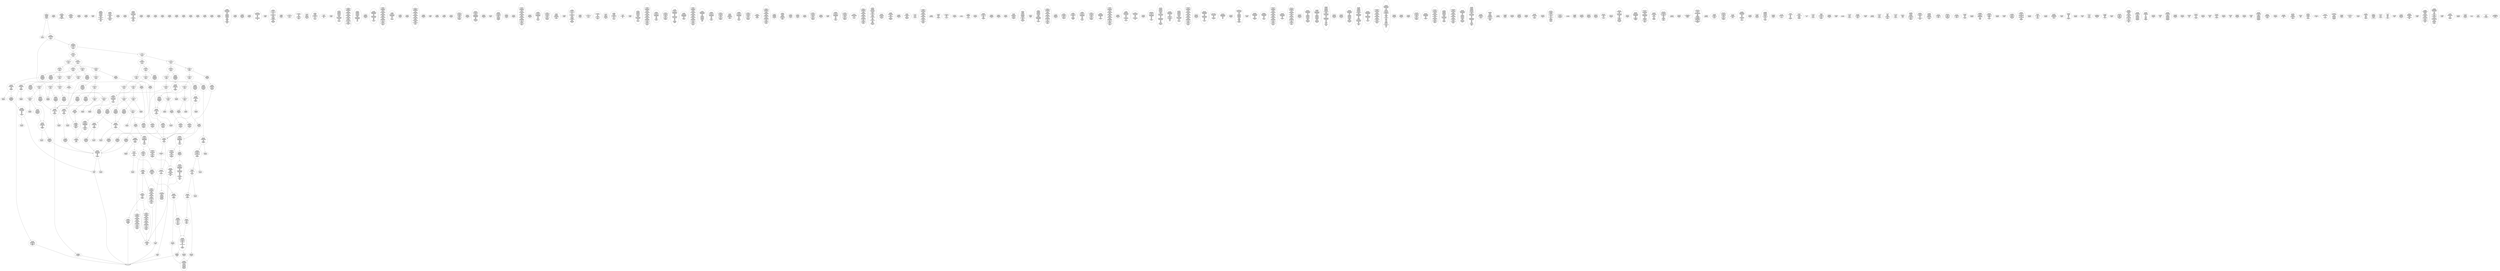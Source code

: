 /* Generated by GvGen v.1.0 (https://www.github.com/stricaud/gvgen) */

digraph G {
compound=true;
   node1 [label="[anywhere]"];
   node2 [label="# 0x0
PUSHX Data
PUSHX Data
MSTORE
CALLVALUE
ISZERO
PUSHX Data
JUMPI
"];
   node3 [label="# 0xc
PUSHX Data
REVERT
"];
   node4 [label="# 0x10
JUMPDEST
PUSHX LogicData
CALLDATASIZE
LT
PUSHX Data
JUMPI
"];
   node5 [label="# 0x1a
PUSHX Data
CALLDATALOAD
PUSHX BitData
SHR
PUSHX LogicData
GT
PUSHX Data
JUMPI
"];
   node6 [label="# 0x2b
PUSHX LogicData
GT
PUSHX Data
JUMPI
"];
   node7 [label="# 0x36
PUSHX LogicData
GT
PUSHX Data
JUMPI
"];
   node8 [label="# 0x41
PUSHX LogicData
EQ
PUSHX Data
JUMPI
"];
   node9 [label="# 0x4c
PUSHX LogicData
EQ
PUSHX Data
JUMPI
"];
   node10 [label="# 0x57
PUSHX LogicData
EQ
PUSHX Data
JUMPI
"];
   node11 [label="# 0x62
PUSHX LogicData
EQ
PUSHX Data
JUMPI
"];
   node12 [label="# 0x6d
PUSHX Data
REVERT
"];
   node13 [label="# 0x71
JUMPDEST
PUSHX LogicData
EQ
PUSHX Data
JUMPI
"];
   node14 [label="# 0x7d
PUSHX LogicData
EQ
PUSHX Data
JUMPI
"];
   node15 [label="# 0x88
PUSHX LogicData
EQ
PUSHX Data
JUMPI
"];
   node16 [label="# 0x93
PUSHX LogicData
EQ
PUSHX Data
JUMPI
"];
   node17 [label="# 0x9e
PUSHX Data
REVERT
"];
   node18 [label="# 0xa2
JUMPDEST
PUSHX LogicData
GT
PUSHX Data
JUMPI
"];
   node19 [label="# 0xae
PUSHX LogicData
EQ
PUSHX Data
JUMPI
"];
   node20 [label="# 0xb9
PUSHX LogicData
EQ
PUSHX Data
JUMPI
"];
   node21 [label="# 0xc4
PUSHX LogicData
EQ
PUSHX Data
JUMPI
"];
   node22 [label="# 0xcf
PUSHX LogicData
EQ
PUSHX Data
JUMPI
"];
   node23 [label="# 0xda
PUSHX Data
REVERT
"];
   node24 [label="# 0xde
JUMPDEST
PUSHX LogicData
EQ
PUSHX Data
JUMPI
"];
   node25 [label="# 0xea
PUSHX LogicData
EQ
PUSHX Data
JUMPI
"];
   node26 [label="# 0xf5
PUSHX LogicData
EQ
PUSHX Data
JUMPI
"];
   node27 [label="# 0x100
PUSHX LogicData
EQ
PUSHX Data
JUMPI
"];
   node28 [label="# 0x10b
PUSHX Data
REVERT
"];
   node29 [label="# 0x10f
JUMPDEST
PUSHX LogicData
GT
PUSHX Data
JUMPI
"];
   node30 [label="# 0x11b
PUSHX LogicData
GT
PUSHX Data
JUMPI
"];
   node31 [label="# 0x126
PUSHX LogicData
EQ
PUSHX Data
JUMPI
"];
   node32 [label="# 0x131
PUSHX LogicData
EQ
PUSHX Data
JUMPI
"];
   node33 [label="# 0x13c
PUSHX LogicData
EQ
PUSHX Data
JUMPI
"];
   node34 [label="# 0x147
PUSHX LogicData
EQ
PUSHX Data
JUMPI
"];
   node35 [label="# 0x152
PUSHX Data
REVERT
"];
   node36 [label="# 0x156
JUMPDEST
PUSHX LogicData
EQ
PUSHX Data
JUMPI
"];
   node37 [label="# 0x162
PUSHX LogicData
EQ
PUSHX Data
JUMPI
"];
   node38 [label="# 0x16d
PUSHX LogicData
EQ
PUSHX Data
JUMPI
"];
   node39 [label="# 0x178
PUSHX LogicData
EQ
PUSHX Data
JUMPI
"];
   node40 [label="# 0x183
PUSHX Data
REVERT
"];
   node41 [label="# 0x187
JUMPDEST
PUSHX LogicData
GT
PUSHX Data
JUMPI
"];
   node42 [label="# 0x193
PUSHX LogicData
EQ
PUSHX Data
JUMPI
"];
   node43 [label="# 0x19e
PUSHX LogicData
EQ
PUSHX Data
JUMPI
"];
   node44 [label="# 0x1a9
PUSHX LogicData
EQ
PUSHX Data
JUMPI
"];
   node45 [label="# 0x1b4
PUSHX LogicData
EQ
PUSHX Data
JUMPI
"];
   node46 [label="# 0x1bf
PUSHX Data
REVERT
"];
   node47 [label="# 0x1c3
JUMPDEST
PUSHX LogicData
EQ
PUSHX Data
JUMPI
"];
   node48 [label="# 0x1cf
PUSHX LogicData
EQ
PUSHX Data
JUMPI
"];
   node49 [label="# 0x1da
PUSHX LogicData
EQ
PUSHX Data
JUMPI
"];
   node50 [label="# 0x1e5
JUMPDEST
PUSHX Data
REVERT
"];
   node51 [label="# 0x1ea
JUMPDEST
PUSHX Data
PUSHX Data
CALLDATASIZE
PUSHX Data
PUSHX Data
JUMP
"];
   node52 [label="# 0x1f8
JUMPDEST
PUSHX Data
JUMP
"];
   node53 [label="# 0x1fd
JUMPDEST
PUSHX MemData
MLOAD
ISZERO
ISZERO
MSTORE
PUSHX ArithData
ADD
"];
   node54 [label="# 0x209
JUMPDEST
PUSHX MemData
MLOAD
SUB
RETURN
"];
   node55 [label="# 0x212
JUMPDEST
PUSHX Data
PUSHX Data
JUMP
"];
   node56 [label="# 0x21a
JUMPDEST
PUSHX MemData
MLOAD
PUSHX Data
PUSHX Data
JUMP
"];
   node57 [label="# 0x227
JUMPDEST
PUSHX Data
PUSHX Data
CALLDATASIZE
PUSHX Data
PUSHX Data
JUMP
"];
   node58 [label="# 0x235
JUMPDEST
PUSHX Data
JUMP
"];
   node59 [label="# 0x23a
JUMPDEST
PUSHX MemData
MLOAD
PUSHX ArithData
PUSHX BitData
PUSHX BitData
SHL
SUB
AND
MSTORE
PUSHX ArithData
ADD
PUSHX Data
JUMP
"];
   node60 [label="# 0x252
JUMPDEST
PUSHX Data
PUSHX Data
CALLDATASIZE
PUSHX Data
PUSHX Data
JUMP
"];
   node61 [label="# 0x260
JUMPDEST
PUSHX Data
JUMP
"];
   node62 [label="# 0x265
JUMPDEST
STOP
"];
   node63 [label="# 0x267
JUMPDEST
PUSHX StorData
SLOAD
"];
   node64 [label="# 0x26b
JUMPDEST
PUSHX MemData
MLOAD
MSTORE
PUSHX ArithData
ADD
PUSHX Data
JUMP
"];
   node65 [label="# 0x279
JUMPDEST
PUSHX Data
PUSHX Data
CALLDATASIZE
PUSHX Data
PUSHX Data
JUMP
"];
   node66 [label="# 0x287
JUMPDEST
PUSHX Data
PUSHX Data
MSTORE
PUSHX Data
MSTORE
PUSHX Data
SHA3
SLOAD
PUSHX ArithData
ADD
SLOAD
PUSHX ArithData
ADD
SLOAD
JUMP
"];
   node67 [label="# 0x2a8
JUMPDEST
PUSHX Data
MLOAD
MSTORE
PUSHX ArithData
ADD
MSTORE
ADD
MSTORE
PUSHX ArithData
ADD
PUSHX Data
JUMP
"];
   node68 [label="# 0x2c3
JUMPDEST
PUSHX Data
PUSHX Data
CALLDATASIZE
PUSHX Data
PUSHX Data
JUMP
"];
   node69 [label="# 0x2d1
JUMPDEST
PUSHX Data
JUMP
"];
   node70 [label="# 0x2d6
JUMPDEST
PUSHX Data
PUSHX Data
CALLDATASIZE
PUSHX Data
PUSHX Data
JUMP
"];
   node71 [label="# 0x2e4
JUMPDEST
PUSHX Data
JUMP
"];
   node72 [label="# 0x2e9
JUMPDEST
PUSHX Data
MLOAD
PUSHX ArithData
PUSHX BitData
PUSHX BitData
SHL
SUB
AND
MSTORE
PUSHX ArithData
ADD
MSTORE
ADD
PUSHX Data
JUMP
"];
   node73 [label="# 0x308
JUMPDEST
PUSHX Data
PUSHX Data
CALLDATASIZE
PUSHX Data
PUSHX Data
JUMP
"];
   node74 [label="# 0x316
JUMPDEST
PUSHX Data
JUMP
"];
   node75 [label="# 0x31b
JUMPDEST
PUSHX Data
PUSHX Data
CALLDATASIZE
PUSHX Data
PUSHX Data
JUMP
"];
   node76 [label="# 0x329
JUMPDEST
PUSHX Data
JUMP
"];
   node77 [label="# 0x32e
JUMPDEST
PUSHX Data
PUSHX Data
CALLDATASIZE
PUSHX Data
PUSHX Data
JUMP
"];
   node78 [label="# 0x33c
JUMPDEST
PUSHX Data
JUMP
"];
   node79 [label="# 0x341
JUMPDEST
PUSHX Data
PUSHX Data
JUMP
"];
   node80 [label="# 0x349
JUMPDEST
PUSHX Data
PUSHX Data
CALLDATASIZE
PUSHX Data
PUSHX Data
JUMP
"];
   node81 [label="# 0x357
JUMPDEST
PUSHX Data
JUMP
"];
   node82 [label="# 0x35c
JUMPDEST
PUSHX Data
PUSHX Data
CALLDATASIZE
PUSHX Data
PUSHX Data
JUMP
"];
   node83 [label="# 0x36a
JUMPDEST
PUSHX Data
JUMP
"];
   node84 [label="# 0x36f
JUMPDEST
PUSHX Data
PUSHX StorData
SLOAD
JUMP
"];
   node85 [label="# 0x378
JUMPDEST
PUSHX Data
PUSHX Data
CALLDATASIZE
PUSHX Data
PUSHX Data
JUMP
"];
   node86 [label="# 0x386
JUMPDEST
PUSHX Data
JUMP
"];
   node87 [label="# 0x38b
JUMPDEST
PUSHX Data
PUSHX Data
JUMP
"];
   node88 [label="# 0x393
JUMPDEST
PUSHX StorData
SLOAD
PUSHX ArithData
PUSHX BitData
PUSHX BitData
SHL
SUB
AND
PUSHX Data
JUMP
"];
   node89 [label="# 0x3a4
JUMPDEST
PUSHX Data
PUSHX Data
CALLDATASIZE
PUSHX Data
PUSHX Data
JUMP
"];
   node90 [label="# 0x3b2
JUMPDEST
PUSHX Data
JUMP
"];
   node91 [label="# 0x3b7
JUMPDEST
PUSHX Data
PUSHX Data
JUMP
"];
   node92 [label="# 0x3bf
JUMPDEST
PUSHX Data
PUSHX Data
CALLDATASIZE
PUSHX Data
PUSHX Data
JUMP
"];
   node93 [label="# 0x3cd
JUMPDEST
PUSHX Data
JUMP
"];
   node94 [label="# 0x3d2
JUMPDEST
PUSHX Data
PUSHX Data
CALLDATASIZE
PUSHX Data
PUSHX Data
JUMP
"];
   node95 [label="# 0x3e0
JUMPDEST
PUSHX Data
JUMP
"];
   node96 [label="# 0x3e5
JUMPDEST
PUSHX Data
PUSHX Data
JUMP
"];
   node97 [label="# 0x3ed
JUMPDEST
PUSHX Data
PUSHX Data
CALLDATASIZE
PUSHX Data
PUSHX Data
JUMP
"];
   node98 [label="# 0x3fb
JUMPDEST
PUSHX Data
JUMP
"];
   node99 [label="# 0x400
JUMPDEST
PUSHX Data
PUSHX Data
CALLDATASIZE
PUSHX Data
PUSHX Data
JUMP
"];
   node100 [label="# 0x40e
JUMPDEST
PUSHX Data
JUMP
"];
   node101 [label="# 0x413
JUMPDEST
PUSHX Data
PUSHX Data
CALLDATASIZE
PUSHX Data
PUSHX Data
JUMP
"];
   node102 [label="# 0x421
JUMPDEST
PUSHX Data
JUMP
"];
   node103 [label="# 0x426
JUMPDEST
PUSHX Data
PUSHX Data
JUMP
"];
   node104 [label="# 0x42e
JUMPDEST
PUSHX Data
PUSHX Data
JUMP
"];
   node105 [label="# 0x436
JUMPDEST
PUSHX Data
PUSHX Data
CALLDATASIZE
PUSHX Data
PUSHX Data
JUMP
"];
   node106 [label="# 0x444
JUMPDEST
PUSHX ArithData
PUSHX BitData
PUSHX BitData
SHL
SUB
AND
PUSHX Data
MSTORE
PUSHX Data
PUSHX Data
MSTORE
PUSHX Data
SHA3
AND
MSTORE
MSTORE
SHA3
SLOAD
PUSHX BitData
AND
JUMP
"];
   node107 [label="# 0x472
JUMPDEST
PUSHX Data
PUSHX Data
CALLDATASIZE
PUSHX Data
PUSHX Data
JUMP
"];
   node108 [label="# 0x480
JUMPDEST
PUSHX Data
JUMP
"];
   node109 [label="# 0x485
JUMPDEST
PUSHX Data
PUSHX Data
JUMP
"];
   node110 [label="# 0x48d
JUMPDEST
PUSHX Data
PUSHX Data
PUSHX Data
JUMP
"];
   node111 [label="# 0x498
JUMPDEST
PUSHX Data
JUMPI
"];
   node112 [label="# 0x49e
PUSHX ArithData
PUSHX BitData
PUSHX BitData
SHL
SUB
NOT
AND
PUSHX BitData
PUSHX BitData
SHL
EQ
"];
   node113 [label="# 0x4b3
JUMPDEST
JUMP
"];
   node114 [label="# 0x4b9
JUMPDEST
PUSHX Data
PUSHX StorData
SLOAD
PUSHX Data
PUSHX Data
JUMP
"];
   node115 [label="# 0x4c8
JUMPDEST
PUSHX ArithData
ADD
PUSHX ArithData
DIV
MUL
PUSHX ArithData
ADD
PUSHX MemData
MLOAD
ADD
PUSHX Data
MSTORE
MSTORE
PUSHX ArithData
ADD
SLOAD
PUSHX Data
PUSHX Data
JUMP
"];
   node116 [label="# 0x4f4
JUMPDEST
ISZERO
PUSHX Data
JUMPI
"];
   node117 [label="# 0x4fb
PUSHX LogicData
LT
PUSHX Data
JUMPI
"];
   node118 [label="# 0x503
PUSHX ArithData
SLOAD
DIV
MUL
MSTORE
PUSHX ArithData
ADD
PUSHX Data
JUMP
"];
   node119 [label="# 0x516
JUMPDEST
ADD
PUSHX Data
MSTORE
PUSHX Data
PUSHX Data
SHA3
"];
   node120 [label="# 0x524
JUMPDEST
SLOAD
MSTORE
PUSHX ArithData
ADD
PUSHX ArithData
ADD
GT
PUSHX Data
JUMPI
"];
   node121 [label="# 0x538
SUB
PUSHX BitData
AND
ADD
"];
   node122 [label="# 0x541
JUMPDEST
JUMP
"];
   node123 [label="# 0x54b
JUMPDEST
PUSHX Data
MSTORE
PUSHX Data
PUSHX Data
MSTORE
PUSHX Data
SHA3
SLOAD
PUSHX ArithData
PUSHX BitData
PUSHX BitData
SHL
SUB
AND
PUSHX Data
JUMPI
"];
   node124 [label="# 0x568
PUSHX MemData
MLOAD
PUSHX BitData
PUSHX BitData
SHL
MSTORE
PUSHX Data
PUSHX ArithData
ADD
MSTORE
PUSHX Data
PUSHX ArithData
ADD
MSTORE
PUSHX Data
PUSHX ArithData
ADD
MSTORE
PUSHX BitData
PUSHX BitData
SHL
PUSHX ArithData
ADD
MSTORE
PUSHX ArithData
ADD
"];
   node125 [label="# 0x5c0
JUMPDEST
PUSHX MemData
MLOAD
SUB
REVERT
"];
   node126 [label="# 0x5c9
JUMPDEST
PUSHX Data
MSTORE
PUSHX Data
PUSHX Data
MSTORE
PUSHX Data
SHA3
SLOAD
PUSHX ArithData
PUSHX BitData
PUSHX BitData
SHL
SUB
AND
JUMP
"];
   node127 [label="# 0x5e5
JUMPDEST
PUSHX Data
PUSHX Data
PUSHX Data
JUMP
"];
   node128 [label="# 0x5f0
JUMPDEST
PUSHX ArithData
PUSHX BitData
PUSHX BitData
SHL
SUB
AND
PUSHX ArithData
PUSHX BitData
PUSHX BitData
SHL
SUB
AND
SUB
PUSHX Data
JUMPI
"];
   node129 [label="# 0x60c
PUSHX MemData
MLOAD
PUSHX BitData
PUSHX BitData
SHL
MSTORE
PUSHX Data
PUSHX ArithData
ADD
MSTORE
PUSHX Data
PUSHX ArithData
ADD
MSTORE
PUSHX Data
PUSHX ArithData
ADD
MSTORE
PUSHX BitData
PUSHX BitData
SHL
PUSHX ArithData
ADD
MSTORE
PUSHX ArithData
ADD
PUSHX Data
JUMP
"];
   node130 [label="# 0x65d
JUMPDEST
CALLER
PUSHX ArithData
PUSHX BitData
PUSHX BitData
SHL
SUB
AND
EQ
PUSHX Data
JUMPI
"];
   node131 [label="# 0x66f
PUSHX Data
CALLER
PUSHX Data
JUMP
"];
   node132 [label="# 0x679
JUMPDEST
PUSHX Data
JUMPI
"];
   node133 [label="# 0x67e
PUSHX MemData
MLOAD
PUSHX BitData
PUSHX BitData
SHL
MSTORE
PUSHX Data
PUSHX ArithData
ADD
MSTORE
PUSHX Data
PUSHX ArithData
ADD
MSTORE
PUSHX Data
PUSHX ArithData
ADD
MSTORE
PUSHX Data
PUSHX ArithData
ADD
MSTORE
PUSHX ArithData
ADD
PUSHX Data
JUMP
"];
   node134 [label="# 0x6eb
JUMPDEST
PUSHX Data
PUSHX Data
JUMP
"];
   node135 [label="# 0x6f5
JUMPDEST
JUMP
"];
   node136 [label="# 0x6fa
JUMPDEST
PUSHX Data
CALLER
"];
   node137 [label="# 0x6ff
JUMPDEST
PUSHX Data
JUMP
"];
   node138 [label="# 0x705
JUMPDEST
PUSHX Data
JUMPI
"];
   node139 [label="# 0x70a
PUSHX MemData
MLOAD
PUSHX BitData
PUSHX BitData
SHL
MSTORE
PUSHX ArithData
ADD
PUSHX Data
PUSHX Data
JUMP
"];
   node140 [label="# 0x721
JUMPDEST
PUSHX Data
PUSHX Data
JUMP
"];
   node141 [label="# 0x72c
JUMPDEST
PUSHX StorData
SLOAD
PUSHX StorData
SLOAD
PUSHX Data
PUSHX ArithData
PUSHX BitData
PUSHX BitData
SHL
SUB
AND
PUSHX Data
PUSHX Data
PUSHX Data
JUMP
"];
   node142 [label="# 0x751
JUMPDEST
PUSHX Data
PUSHX Data
JUMP
"];
   node143 [label="# 0x75b
JUMPDEST
JUMP
"];
   node144 [label="# 0x766
JUMPDEST
PUSHX Data
PUSHX MemData
MLOAD
PUSHX ArithData
ADD
PUSHX Data
MSTORE
PUSHX Data
MSTORE
PUSHX Data
JUMP
"];
   node145 [label="# 0x781
JUMPDEST
PUSHX Data
CALLER
PUSHX Data
JUMP
"];
   node146 [label="# 0x78a
JUMPDEST
PUSHX Data
JUMPI
"];
   node147 [label="# 0x78f
PUSHX MemData
MLOAD
PUSHX BitData
PUSHX BitData
SHL
MSTORE
PUSHX Data
PUSHX ArithData
ADD
MSTORE
PUSHX Data
PUSHX ArithData
ADD
MSTORE
PUSHX Data
PUSHX ArithData
ADD
MSTORE
PUSHX BitData
PUSHX BitData
SHL
PUSHX ArithData
ADD
MSTORE
PUSHX ArithData
ADD
PUSHX Data
JUMP
"];
   node148 [label="# 0x7ef
JUMPDEST
PUSHX Data
PUSHX Data
JUMP
"];
   node149 [label="# 0x7f8
JUMPDEST
JUMP
"];
   node150 [label="# 0x7fb
JUMPDEST
PUSHX StorData
SLOAD
PUSHX ArithData
PUSHX BitData
PUSHX BitData
SHL
SUB
AND
CALLER
EQ
PUSHX Data
JUMPI
"];
   node151 [label="# 0x80e
PUSHX MemData
MLOAD
PUSHX BitData
PUSHX BitData
SHL
MSTORE
PUSHX ArithData
ADD
PUSHX Data
PUSHX Data
JUMP
"];
   node152 [label="# 0x825
JUMPDEST
MLOAD
PUSHX Data
PUSHX Data
PUSHX ArithData
ADD
PUSHX Data
JUMP
"];
   node153 [label="# 0x838
JUMPDEST
JUMP
"];
   node154 [label="# 0x83c
JUMPDEST
PUSHX StorData
SLOAD
PUSHX Data
PUSHX Data
JUMP
"];
   node155 [label="# 0x849
JUMPDEST
PUSHX ArithData
ADD
PUSHX ArithData
DIV
MUL
PUSHX ArithData
ADD
PUSHX MemData
MLOAD
ADD
PUSHX Data
MSTORE
MSTORE
PUSHX ArithData
ADD
SLOAD
PUSHX Data
PUSHX Data
JUMP
"];
   node156 [label="# 0x875
JUMPDEST
ISZERO
PUSHX Data
JUMPI
"];
   node157 [label="# 0x87c
PUSHX LogicData
LT
PUSHX Data
JUMPI
"];
   node158 [label="# 0x884
PUSHX ArithData
SLOAD
DIV
MUL
MSTORE
PUSHX ArithData
ADD
PUSHX Data
JUMP
"];
   node159 [label="# 0x897
JUMPDEST
ADD
PUSHX Data
MSTORE
PUSHX Data
PUSHX Data
SHA3
"];
   node160 [label="# 0x8a5
JUMPDEST
SLOAD
MSTORE
PUSHX ArithData
ADD
PUSHX ArithData
ADD
GT
PUSHX Data
JUMPI
"];
   node161 [label="# 0x8b9
SUB
PUSHX BitData
AND
ADD
"];
   node162 [label="# 0x8c2
JUMPDEST
JUMP
"];
   node163 [label="# 0x8ca
JUMPDEST
PUSHX Data
MSTORE
PUSHX Data
PUSHX Data
MSTORE
PUSHX Data
SHA3
SLOAD
PUSHX ArithData
PUSHX BitData
PUSHX BitData
SHL
SUB
AND
PUSHX Data
JUMPI
"];
   node164 [label="# 0x8e8
PUSHX MemData
MLOAD
PUSHX BitData
PUSHX BitData
SHL
MSTORE
PUSHX Data
PUSHX ArithData
ADD
MSTORE
PUSHX Data
PUSHX ArithData
ADD
MSTORE
PUSHX Data
PUSHX ArithData
ADD
MSTORE
PUSHX BitData
PUSHX BitData
SHL
PUSHX ArithData
ADD
MSTORE
PUSHX ArithData
ADD
PUSHX Data
JUMP
"];
   node165 [label="# 0x941
JUMPDEST
PUSHX StorData
SLOAD
PUSHX ArithData
PUSHX BitData
PUSHX BitData
SHL
SUB
AND
CALLER
EQ
PUSHX Data
JUMPI
"];
   node166 [label="# 0x954
PUSHX MemData
MLOAD
PUSHX BitData
PUSHX BitData
SHL
MSTORE
PUSHX ArithData
ADD
PUSHX Data
PUSHX Data
JUMP
"];
   node167 [label="# 0x96b
JUMPDEST
PUSHX StorData
SLOAD
PUSHX ArithData
PUSHX BitData
PUSHX BitData
SHL
SUB
NOT
AND
PUSHX ArithData
PUSHX BitData
PUSHX BitData
SHL
SUB
AND
OR
SSTORE
PUSHX Data
SSTORE
JUMP
"];
   node168 [label="# 0x991
JUMPDEST
PUSHX Data
PUSHX ArithData
PUSHX BitData
PUSHX BitData
SHL
SUB
AND
PUSHX Data
JUMPI
"];
   node169 [label="# 0x9a2
PUSHX MemData
MLOAD
PUSHX BitData
PUSHX BitData
SHL
MSTORE
PUSHX Data
PUSHX ArithData
ADD
MSTORE
PUSHX Data
PUSHX ArithData
ADD
MSTORE
PUSHX Data
PUSHX ArithData
ADD
MSTORE
PUSHX BitData
PUSHX BitData
SHL
PUSHX ArithData
ADD
MSTORE
PUSHX ArithData
ADD
PUSHX Data
JUMP
"];
   node170 [label="# 0x9fc
JUMPDEST
PUSHX ArithData
PUSHX BitData
PUSHX BitData
SHL
SUB
AND
PUSHX Data
MSTORE
PUSHX Data
PUSHX Data
MSTORE
PUSHX Data
SHA3
SLOAD
JUMP
"];
   node171 [label="# 0xa18
JUMPDEST
PUSHX StorData
SLOAD
PUSHX ArithData
PUSHX BitData
PUSHX BitData
SHL
SUB
AND
CALLER
EQ
PUSHX Data
JUMPI
"];
   node172 [label="# 0xa2b
PUSHX MemData
MLOAD
PUSHX BitData
PUSHX BitData
SHL
MSTORE
PUSHX ArithData
ADD
PUSHX Data
PUSHX Data
JUMP
"];
   node173 [label="# 0xa42
JUMPDEST
PUSHX Data
PUSHX Data
PUSHX Data
JUMP
"];
   node174 [label="# 0xa4c
JUMPDEST
JUMP
"];
   node175 [label="# 0xa4e
JUMPDEST
PUSHX StorData
SLOAD
PUSHX ArithData
PUSHX BitData
PUSHX BitData
SHL
SUB
AND
CALLER
EQ
PUSHX Data
JUMPI
"];
   node176 [label="# 0xa61
PUSHX MemData
MLOAD
PUSHX BitData
PUSHX BitData
SHL
MSTORE
PUSHX ArithData
ADD
PUSHX Data
PUSHX Data
JUMP
"];
   node177 [label="# 0xa78
JUMPDEST
MLOAD
PUSHX Data
PUSHX Data
PUSHX ArithData
ADD
PUSHX Data
JUMP
"];
   node178 [label="# 0xa8b
JUMPDEST
PUSHX Data
PUSHX StorData
SLOAD
PUSHX Data
PUSHX Data
JUMP
"];
   node179 [label="# 0xa9a
JUMPDEST
PUSHX StorData
SLOAD
PUSHX ArithData
PUSHX BitData
PUSHX BitData
SHL
SUB
AND
CALLER
EQ
PUSHX Data
JUMPI
"];
   node180 [label="# 0xaad
PUSHX MemData
MLOAD
PUSHX BitData
PUSHX BitData
SHL
MSTORE
PUSHX ArithData
ADD
PUSHX Data
PUSHX Data
JUMP
"];
   node181 [label="# 0xac4
JUMPDEST
PUSHX StorData
SLOAD
ISZERO
PUSHX Data
JUMPI
"];
   node182 [label="# 0xacd
PUSHX MemData
MLOAD
PUSHX BitData
PUSHX BitData
SHL
MSTORE
PUSHX Data
PUSHX ArithData
ADD
MSTORE
PUSHX Data
PUSHX ArithData
ADD
MSTORE
PUSHX BitData
PUSHX BitData
SHL
PUSHX ArithData
ADD
MSTORE
PUSHX ArithData
ADD
PUSHX Data
JUMP
"];
   node183 [label="# 0xb09
JUMPDEST
PUSHX Data
NUMBER
PUSHX Data
PUSHX Data
JUMP
"];
   node184 [label="# 0xb14
JUMPDEST
PUSHX Data
SSTORE
MLOAD
PUSHX Data
PUSHX Data
PUSHX ArithData
ADD
PUSHX Data
JUMP
"];
   node185 [label="# 0xb2a
JUMPDEST
PUSHX Data
CALLER
PUSHX Data
JUMP
"];
   node186 [label="# 0xb35
JUMPDEST
PUSHX StorData
SLOAD
PUSHX ArithData
PUSHX BitData
PUSHX BitData
SHL
SUB
AND
CALLER
EQ
PUSHX Data
JUMPI
"];
   node187 [label="# 0xb48
PUSHX MemData
MLOAD
PUSHX BitData
PUSHX BitData
SHL
MSTORE
PUSHX ArithData
ADD
PUSHX Data
PUSHX Data
JUMP
"];
   node188 [label="# 0xb5f
JUMPDEST
PUSHX StorData
SLOAD
PUSHX ArithData
SUB
PUSHX Data
JUMPI
"];
   node189 [label="# 0xb6a
PUSHX MemData
MLOAD
PUSHX BitData
PUSHX BitData
SHL
MSTORE
PUSHX Data
PUSHX ArithData
ADD
MSTORE
PUSHX Data
PUSHX ArithData
ADD
MSTORE
PUSHX BitData
PUSHX BitData
SHL
PUSHX ArithData
ADD
MSTORE
PUSHX ArithData
ADD
PUSHX Data
JUMP
"];
   node190 [label="# 0xbaa
JUMPDEST
PUSHX StorData
SLOAD
ISZERO
PUSHX Data
JUMPI
"];
   node191 [label="# 0xbb3
PUSHX MemData
MLOAD
PUSHX BitData
PUSHX BitData
SHL
MSTORE
PUSHX Data
PUSHX ArithData
ADD
MSTORE
PUSHX Data
PUSHX ArithData
ADD
MSTORE
PUSHX BitData
PUSHX BitData
SHL
PUSHX ArithData
ADD
MSTORE
PUSHX ArithData
ADD
PUSHX Data
JUMP
"];
   node192 [label="# 0xbed
JUMPDEST
PUSHX StorData
SLOAD
NUMBER
LT
ISZERO
PUSHX Data
JUMPI
"];
   node193 [label="# 0xbf8
PUSHX MemData
MLOAD
PUSHX BitData
PUSHX BitData
SHL
MSTORE
PUSHX Data
PUSHX ArithData
ADD
MSTORE
PUSHX ArithData
ADD
MSTORE
PUSHX Data
PUSHX ArithData
ADD
MSTORE
PUSHX BitData
PUSHX BitData
SHL
PUSHX ArithData
ADD
MSTORE
PUSHX ArithData
ADD
PUSHX Data
JUMP
"];
   node194 [label="# 0xc4b
JUMPDEST
PUSHX StorData
SLOAD
BLOCKHASH
PUSHX Data
SSTORE
JUMP
"];
   node195 [label="# 0xc54
JUMPDEST
PUSHX Data
CALLER
PUSHX Data
JUMP
"];
   node196 [label="# 0xc5e
JUMPDEST
PUSHX Data
JUMPI
"];
   node197 [label="# 0xc63
PUSHX MemData
MLOAD
PUSHX BitData
PUSHX BitData
SHL
MSTORE
PUSHX ArithData
ADD
PUSHX Data
PUSHX Data
JUMP
"];
   node198 [label="# 0xc7a
JUMPDEST
PUSHX Data
PUSHX Data
JUMP
"];
   node199 [label="# 0xc86
JUMPDEST
JUMP
"];
   node200 [label="# 0xc8c
JUMPDEST
PUSHX StorData
SLOAD
PUSHX ArithData
PUSHX BitData
PUSHX BitData
SHL
SUB
AND
CALLER
EQ
PUSHX Data
JUMPI
"];
   node201 [label="# 0xc9f
PUSHX MemData
MLOAD
PUSHX BitData
PUSHX BitData
SHL
MSTORE
PUSHX ArithData
ADD
PUSHX Data
PUSHX Data
JUMP
"];
   node202 [label="# 0xcb6
JUMPDEST
PUSHX LogicData
PUSHX StorData
SLOAD
GT
PUSHX Data
JUMPI
"];
   node203 [label="# 0xcc1
PUSHX MemData
MLOAD
PUSHX BitData
PUSHX BitData
SHL
MSTORE
PUSHX Data
PUSHX ArithData
ADD
MSTORE
PUSHX Data
PUSHX ArithData
ADD
MSTORE
PUSHX BitData
PUSHX BitData
SHL
PUSHX ArithData
ADD
MSTORE
PUSHX ArithData
ADD
PUSHX Data
JUMP
"];
   node204 [label="# 0xcfb
JUMPDEST
PUSHX Data
MSTORE
PUSHX Data
PUSHX ArithData
MSTORE
PUSHX Data
SHA3
MLOAD
PUSHX ArithData
ADD
MSTORE
SLOAD
MSTORE
PUSHX ArithData
ADD
SLOAD
ADD
MSTORE
PUSHX ArithData
ADD
SLOAD
ADD
MSTORE
PUSHX Data
PUSHX Data
JUMP
"];
   node205 [label="# 0xd3e
JUMPDEST
PUSHX Data
PUSHX StorData
SLOAD
PUSHX Data
PUSHX Data
JUMP
"];
   node206 [label="# 0xd50
JUMPDEST
PUSHX Data
PUSHX ArithData
ADD
MLOAD
PUSHX ArithData
ADD
MLOAD
PUSHX Data
PUSHX Data
JUMP
"];
   node207 [label="# 0xd69
JUMPDEST
PUSHX Data
PUSHX Data
JUMP
"];
   node208 [label="# 0xd73
JUMPDEST
MLOAD
PUSHX ArithData
ADD
MLOAD
PUSHX Data
PUSHX Data
JUMP
"];
   node209 [label="# 0xd87
JUMPDEST
GT
ISZERO
PUSHX Data
JUMPI
"];
   node210 [label="# 0xd8e
PUSHX MemData
MLOAD
PUSHX BitData
PUSHX BitData
SHL
MSTORE
PUSHX Data
PUSHX ArithData
ADD
MSTORE
PUSHX Data
PUSHX ArithData
ADD
MSTORE
PUSHX Data
PUSHX ArithData
ADD
MSTORE
PUSHX ArithData
ADD
PUSHX Data
JUMP
"];
   node211 [label="# 0xdd5
JUMPDEST
PUSHX Data
"];
   node212 [label="# 0xdd9
JUMPDEST
MLOAD
LT
ISZERO
PUSHX Data
JUMPI
"];
   node213 [label="# 0xde3
PUSHX ArithData
ADD
MLOAD
LT
PUSHX Data
JUMPI
"];
   node214 [label="# 0xdee
PUSHX Data
PUSHX Data
JUMP
"];
   node215 [label="# 0xdf7
JUMPDEST
"];
   node216 [label="# 0xdfa
JUMPDEST
PUSHX Data
MLOAD
LT
PUSHX Data
JUMPI
"];
   node217 [label="# 0xe08
PUSHX Data
PUSHX Data
JUMP
"];
   node218 [label="# 0xe0f
JUMPDEST
PUSHX ArithData
MUL
PUSHX ArithData
ADD
ADD
MLOAD
PUSHX Data
JUMP
"];
   node219 [label="# 0xe1d
JUMPDEST
PUSHX Data
PUSHX Data
JUMP
"];
   node220 [label="# 0xe27
JUMPDEST
PUSHX Data
PUSHX Data
JUMP
"];
   node221 [label="# 0xe35
JUMPDEST
PUSHX Data
JUMP
"];
   node222 [label="# 0xe3d
JUMPDEST
MLOAD
PUSHX StorData
PUSHX Data
SLOAD
PUSHX Data
PUSHX Data
JUMP
"];
   node223 [label="# 0xe51
JUMPDEST
SSTORE
MLOAD
PUSHX Data
MSTORE
PUSHX Data
PUSHX Data
MSTORE
PUSHX Data
SHA3
PUSHX ArithData
ADD
SLOAD
PUSHX Data
PUSHX Data
JUMP
"];
   node224 [label="# 0xe79
JUMPDEST
SSTORE
JUMP
"];
   node225 [label="# 0xe87
JUMPDEST
PUSHX Data
MSTORE
PUSHX Data
PUSHX Data
MSTORE
PUSHX Data
SHA3
SLOAD
PUSHX Data
PUSHX ArithData
PUSHX BitData
PUSHX BitData
SHL
SUB
AND
PUSHX Data
JUMPI
"];
   node226 [label="# 0xea7
PUSHX MemData
MLOAD
PUSHX BitData
PUSHX BitData
SHL
MSTORE
PUSHX Data
PUSHX ArithData
ADD
MSTORE
PUSHX Data
PUSHX ArithData
ADD
MSTORE
PUSHX BitData
PUSHX BitData
SHL
PUSHX ArithData
ADD
MSTORE
PUSHX ArithData
ADD
PUSHX Data
JUMP
"];
   node227 [label="# 0xee6
JUMPDEST
PUSHX Data
PUSHX Data
PUSHX Data
JUMP
"];
   node228 [label="# 0xef1
JUMPDEST
PUSHX MemData
MLOAD
PUSHX ArithData
ADD
PUSHX Data
PUSHX Data
JUMP
"];
   node229 [label="# 0xf02
JUMPDEST
PUSHX MemData
MLOAD
PUSHX ArithData
SUB
SUB
MSTORE
PUSHX Data
MSTORE
JUMP
"];
   node230 [label="# 0xf18
JUMPDEST
PUSHX StorData
SLOAD
PUSHX Data
PUSHX Data
JUMP
"];
   node231 [label="# 0xf25
JUMPDEST
PUSHX Data
PUSHX StorData
SLOAD
PUSHX Data
PUSHX Data
JUMP
"];
   node232 [label="# 0xf34
JUMPDEST
PUSHX StorData
SLOAD
PUSHX ArithData
PUSHX BitData
PUSHX BitData
SHL
SUB
AND
CALLER
EQ
PUSHX Data
JUMPI
"];
   node233 [label="# 0xf47
PUSHX MemData
MLOAD
PUSHX BitData
PUSHX BitData
SHL
MSTORE
PUSHX ArithData
ADD
PUSHX Data
PUSHX Data
JUMP
"];
   node234 [label="# 0xf5e
JUMPDEST
PUSHX ArithData
PUSHX BitData
PUSHX BitData
SHL
SUB
AND
PUSHX Data
JUMPI
"];
   node235 [label="# 0xf6d
PUSHX MemData
MLOAD
PUSHX BitData
PUSHX BitData
SHL
MSTORE
PUSHX Data
PUSHX ArithData
ADD
MSTORE
PUSHX Data
PUSHX ArithData
ADD
MSTORE
PUSHX Data
PUSHX ArithData
ADD
MSTORE
PUSHX BitData
PUSHX BitData
SHL
PUSHX ArithData
ADD
MSTORE
PUSHX ArithData
ADD
PUSHX Data
JUMP
"];
   node236 [label="# 0xfc3
JUMPDEST
PUSHX Data
PUSHX Data
JUMP
"];
   node237 [label="# 0xfcc
JUMPDEST
PUSHX StorData
SLOAD
PUSHX Data
PUSHX Data
JUMP
"];
   node238 [label="# 0xfd9
JUMPDEST
PUSHX Data
PUSHX ArithData
PUSHX BitData
PUSHX BitData
SHL
SUB
NOT
AND
PUSHX BitData
PUSHX BitData
SHL
EQ
PUSHX Data
JUMPI
"];
   node239 [label="# 0xff5
PUSHX ArithData
PUSHX BitData
PUSHX BitData
SHL
SUB
NOT
AND
PUSHX BitData
PUSHX BitData
SHL
EQ
"];
   node240 [label="# 0x100a
JUMPDEST
PUSHX Data
JUMPI
"];
   node241 [label="# 0x1010
PUSHX BitData
PUSHX BitData
SHL
PUSHX ArithData
PUSHX BitData
PUSHX BitData
SHL
SUB
NOT
AND
EQ
PUSHX Data
JUMP
"];
   node242 [label="# 0x1029
JUMPDEST
PUSHX Data
MSTORE
PUSHX Data
PUSHX Data
MSTORE
PUSHX Data
SHA3
SLOAD
PUSHX ArithData
PUSHX BitData
PUSHX BitData
SHL
SUB
NOT
AND
PUSHX ArithData
PUSHX BitData
PUSHX BitData
SHL
SUB
AND
OR
SSTORE
PUSHX Data
PUSHX Data
JUMP
"];
   node243 [label="# 0x105e
JUMPDEST
PUSHX ArithData
PUSHX BitData
PUSHX BitData
SHL
SUB
AND
PUSHX Data
PUSHX MemData
MLOAD
PUSHX MemData
MLOAD
SUB
LOGX
JUMP
"];
   node244 [label="# 0x1097
JUMPDEST
PUSHX Data
MSTORE
PUSHX Data
PUSHX Data
MSTORE
PUSHX Data
SHA3
SLOAD
PUSHX ArithData
PUSHX BitData
PUSHX BitData
SHL
SUB
AND
PUSHX Data
JUMPI
"];
   node245 [label="# 0x10b4
PUSHX MemData
MLOAD
PUSHX BitData
PUSHX BitData
SHL
MSTORE
PUSHX Data
PUSHX ArithData
ADD
MSTORE
PUSHX Data
PUSHX ArithData
ADD
MSTORE
PUSHX Data
PUSHX ArithData
ADD
MSTORE
PUSHX BitData
PUSHX BitData
SHL
PUSHX ArithData
ADD
MSTORE
PUSHX ArithData
ADD
PUSHX Data
JUMP
"];
   node246 [label="# 0x1110
JUMPDEST
PUSHX Data
PUSHX Data
PUSHX Data
JUMP
"];
   node247 [label="# 0x111b
JUMPDEST
PUSHX ArithData
PUSHX BitData
PUSHX BitData
SHL
SUB
AND
PUSHX ArithData
PUSHX BitData
PUSHX BitData
SHL
SUB
AND
EQ
PUSHX Data
JUMPI
"];
   node248 [label="# 0x1138
PUSHX ArithData
PUSHX BitData
PUSHX BitData
SHL
SUB
AND
PUSHX Data
PUSHX Data
JUMP
"];
   node249 [label="# 0x114b
JUMPDEST
PUSHX ArithData
PUSHX BitData
PUSHX BitData
SHL
SUB
AND
EQ
"];
   node250 [label="# 0x1156
JUMPDEST
PUSHX Data
JUMPI
"];
   node251 [label="# 0x115c
PUSHX ArithData
PUSHX BitData
PUSHX BitData
SHL
SUB
AND
PUSHX Data
MSTORE
PUSHX Data
PUSHX Data
MSTORE
PUSHX Data
SHA3
AND
MSTORE
MSTORE
SHA3
SLOAD
PUSHX BitData
AND
"];
   node252 [label="# 0x1186
JUMPDEST
JUMP
"];
   node253 [label="# 0x118e
JUMPDEST
PUSHX ArithData
PUSHX BitData
PUSHX BitData
SHL
SUB
AND
PUSHX Data
PUSHX Data
JUMP
"];
   node254 [label="# 0x11a1
JUMPDEST
PUSHX ArithData
PUSHX BitData
PUSHX BitData
SHL
SUB
AND
EQ
PUSHX Data
JUMPI
"];
   node255 [label="# 0x11b0
PUSHX MemData
MLOAD
PUSHX BitData
PUSHX BitData
SHL
MSTORE
PUSHX Data
PUSHX ArithData
ADD
MSTORE
PUSHX Data
PUSHX ArithData
ADD
MSTORE
PUSHX Data
PUSHX ArithData
ADD
MSTORE
PUSHX BitData
PUSHX BitData
SHL
PUSHX ArithData
ADD
MSTORE
PUSHX ArithData
ADD
PUSHX Data
JUMP
"];
   node256 [label="# 0x1205
JUMPDEST
PUSHX ArithData
PUSHX BitData
PUSHX BitData
SHL
SUB
AND
PUSHX Data
JUMPI
"];
   node257 [label="# 0x1214
PUSHX MemData
MLOAD
PUSHX BitData
PUSHX BitData
SHL
MSTORE
PUSHX Data
PUSHX ArithData
ADD
MSTORE
PUSHX ArithData
ADD
MSTORE
PUSHX Data
PUSHX ArithData
ADD
MSTORE
PUSHX BitData
PUSHX BitData
SHL
PUSHX ArithData
ADD
MSTORE
PUSHX ArithData
ADD
PUSHX Data
JUMP
"];
   node258 [label="# 0x1267
JUMPDEST
PUSHX Data
PUSHX Data
PUSHX Data
JUMP
"];
   node259 [label="# 0x1272
JUMPDEST
PUSHX ArithData
PUSHX BitData
PUSHX BitData
SHL
SUB
AND
PUSHX Data
MSTORE
PUSHX Data
PUSHX Data
MSTORE
PUSHX Data
SHA3
SLOAD
PUSHX Data
PUSHX Data
PUSHX Data
JUMP
"];
   node260 [label="# 0x129b
JUMPDEST
SSTORE
PUSHX ArithData
PUSHX BitData
PUSHX BitData
SHL
SUB
AND
PUSHX Data
MSTORE
PUSHX Data
PUSHX Data
MSTORE
PUSHX Data
SHA3
SLOAD
PUSHX Data
PUSHX Data
PUSHX Data
JUMP
"];
   node261 [label="# 0x12c9
JUMPDEST
SSTORE
PUSHX Data
MSTORE
PUSHX Data
PUSHX Data
MSTORE
PUSHX MemData
SHA3
SLOAD
PUSHX ArithData
PUSHX BitData
PUSHX BitData
SHL
SUB
NOT
AND
PUSHX ArithData
PUSHX BitData
PUSHX BitData
SHL
SUB
AND
OR
SSTORE
MLOAD
AND
PUSHX Data
LOGX
JUMP
"];
   node262 [label="# 0x132a
JUMPDEST
PUSHX Data
PUSHX Data
PUSHX Data
JUMP
"];
   node263 [label="# 0x1335
JUMPDEST
PUSHX Data
PUSHX Data
PUSHX Data
JUMP
"];
   node264 [label="# 0x1342
JUMPDEST
PUSHX ArithData
PUSHX BitData
PUSHX BitData
SHL
SUB
AND
PUSHX Data
MSTORE
PUSHX Data
PUSHX Data
MSTORE
PUSHX Data
SHA3
SLOAD
PUSHX Data
PUSHX Data
PUSHX Data
JUMP
"];
   node265 [label="# 0x136b
JUMPDEST
SSTORE
PUSHX Data
MSTORE
PUSHX Data
PUSHX Data
MSTORE
PUSHX MemData
SHA3
SLOAD
PUSHX ArithData
PUSHX BitData
PUSHX BitData
SHL
SUB
NOT
AND
SSTORE
MLOAD
PUSHX ArithData
PUSHX BitData
PUSHX BitData
SHL
SUB
AND
PUSHX Data
LOGX
JUMP
"];
   node266 [label="# 0x13c5
JUMPDEST
PUSHX StorData
SLOAD
PUSHX ArithData
PUSHX BitData
PUSHX BitData
SHL
SUB
AND
PUSHX ArithData
PUSHX BitData
PUSHX BitData
SHL
SUB
NOT
AND
OR
SSTORE
PUSHX MemData
MLOAD
AND
PUSHX Data
LOGX
JUMP
"];
   node267 [label="# 0x1415
JUMPDEST
PUSHX ArithData
PUSHX BitData
PUSHX BitData
SHL
SUB
AND
PUSHX ArithData
PUSHX BitData
PUSHX BitData
SHL
SUB
AND
SUB
PUSHX Data
JUMPI
"];
   node268 [label="# 0x142f
PUSHX MemData
MLOAD
PUSHX BitData
PUSHX BitData
SHL
MSTORE
PUSHX Data
PUSHX ArithData
ADD
MSTORE
PUSHX Data
PUSHX ArithData
ADD
MSTORE
PUSHX Data
PUSHX ArithData
ADD
MSTORE
PUSHX ArithData
ADD
PUSHX Data
JUMP
"];
   node269 [label="# 0x1476
JUMPDEST
PUSHX ArithData
PUSHX BitData
PUSHX BitData
SHL
SUB
AND
PUSHX Data
MSTORE
PUSHX Data
PUSHX ArithData
MSTORE
PUSHX MemData
SHA3
AND
MSTORE
MSTORE
SHA3
SLOAD
PUSHX BitData
NOT
AND
ISZERO
ISZERO
OR
SSTORE
MLOAD
MSTORE
PUSHX Data
ADD
PUSHX MemData
MLOAD
SUB
LOGX
JUMP
"];
   node270 [label="# 0x14e3
JUMPDEST
PUSHX Data
PUSHX Data
JUMP
"];
   node271 [label="# 0x14ee
JUMPDEST
PUSHX Data
PUSHX Data
JUMP
"];
   node272 [label="# 0x14fa
JUMPDEST
PUSHX Data
JUMPI
"];
   node273 [label="# 0x14ff
PUSHX MemData
MLOAD
PUSHX BitData
PUSHX BitData
SHL
MSTORE
PUSHX ArithData
ADD
PUSHX Data
PUSHX Data
JUMP
"];
   node274 [label="# 0x1516
JUMPDEST
PUSHX ArithData
PUSHX BitData
PUSHX BitData
SHL
SUB
AND
PUSHX Data
JUMPI
"];
   node275 [label="# 0x1525
PUSHX MemData
MLOAD
PUSHX BitData
PUSHX BitData
SHL
MSTORE
PUSHX Data
PUSHX ArithData
ADD
MSTORE
PUSHX ArithData
ADD
MSTORE
PUSHX Data
PUSHX ArithData
ADD
MSTORE
PUSHX ArithData
ADD
PUSHX Data
JUMP
"];
   node276 [label="# 0x156c
JUMPDEST
PUSHX Data
MSTORE
PUSHX Data
PUSHX Data
MSTORE
PUSHX Data
SHA3
SLOAD
PUSHX ArithData
PUSHX BitData
PUSHX BitData
SHL
SUB
AND
ISZERO
PUSHX Data
JUMPI
"];
   node277 [label="# 0x158a
PUSHX MemData
MLOAD
PUSHX BitData
PUSHX BitData
SHL
MSTORE
PUSHX Data
PUSHX ArithData
ADD
MSTORE
PUSHX Data
PUSHX ArithData
ADD
MSTORE
PUSHX Data
PUSHX ArithData
ADD
MSTORE
PUSHX ArithData
ADD
PUSHX Data
JUMP
"];
   node278 [label="# 0x15d1
JUMPDEST
PUSHX ArithData
PUSHX BitData
PUSHX BitData
SHL
SUB
AND
PUSHX Data
MSTORE
PUSHX Data
PUSHX Data
MSTORE
PUSHX Data
SHA3
SLOAD
PUSHX Data
PUSHX Data
PUSHX Data
JUMP
"];
   node279 [label="# 0x15fa
JUMPDEST
SSTORE
PUSHX Data
MSTORE
PUSHX Data
PUSHX Data
MSTORE
PUSHX MemData
SHA3
SLOAD
PUSHX ArithData
PUSHX BitData
PUSHX BitData
SHL
SUB
NOT
AND
PUSHX ArithData
PUSHX BitData
PUSHX BitData
SHL
SUB
AND
OR
SSTORE
MLOAD
PUSHX Data
LOGX
JUMP
"];
   node280 [label="# 0x1658
JUMPDEST
PUSHX Data
PUSHX ArithData
SUB
PUSHX Data
JUMPI
"];
   node281 [label="# 0x1663
PUSHX Data
MLOAD
ADD
MSTORE
PUSHX Data
MSTORE
PUSHX BitData
PUSHX BitData
SHL
PUSHX ArithData
ADD
MSTORE
JUMP
"];
   node282 [label="# 0x167f
JUMPDEST
PUSHX Data
"];
   node283 [label="# 0x1683
JUMPDEST
ISZERO
PUSHX Data
JUMPI
"];
   node284 [label="# 0x168a
PUSHX Data
PUSHX Data
JUMP
"];
   node285 [label="# 0x1693
JUMPDEST
PUSHX Data
PUSHX Data
PUSHX Data
JUMP
"];
   node286 [label="# 0x16a2
JUMPDEST
PUSHX Data
JUMP
"];
   node287 [label="# 0x16a9
JUMPDEST
PUSHX Data
PUSHX LogicData
GT
ISZERO
PUSHX Data
JUMPI
"];
   node288 [label="# 0x16bd
PUSHX Data
PUSHX Data
JUMP
"];
   node289 [label="# 0x16c4
JUMPDEST
PUSHX MemData
MLOAD
MSTORE
PUSHX ArithData
ADD
PUSHX BitData
NOT
AND
PUSHX ArithData
ADD
ADD
PUSHX Data
MSTORE
ISZERO
PUSHX Data
JUMPI
"];
   node290 [label="# 0x16e2
PUSHX ArithData
ADD
CALLDATASIZE
CALLDATACOPY
ADD
"];
   node291 [label="# 0x16ee
JUMPDEST
"];
   node292 [label="# 0x16f2
JUMPDEST
ISZERO
PUSHX Data
JUMPI
"];
   node293 [label="# 0x16f9
PUSHX Data
PUSHX Data
PUSHX Data
JUMP
"];
   node294 [label="# 0x1703
JUMPDEST
PUSHX Data
PUSHX Data
PUSHX Data
JUMP
"];
   node295 [label="# 0x1710
JUMPDEST
PUSHX Data
PUSHX Data
PUSHX Data
JUMP
"];
   node296 [label="# 0x171b
JUMPDEST
PUSHX BitData
SHL
MLOAD
LT
PUSHX Data
JUMPI
"];
   node297 [label="# 0x1729
PUSHX Data
PUSHX Data
JUMP
"];
   node298 [label="# 0x1730
JUMPDEST
PUSHX ArithData
ADD
ADD
PUSHX ArithData
PUSHX BitData
PUSHX BitData
SHL
SUB
NOT
AND
PUSHX BitData
BYTE
MSTORE8
PUSHX Data
PUSHX Data
PUSHX Data
JUMP
"];
   node299 [label="# 0x1752
JUMPDEST
PUSHX Data
JUMP
"];
   node300 [label="# 0x1759
JUMPDEST
PUSHX Data
PUSHX ArithData
PUSHX BitData
PUSHX BitData
SHL
SUB
AND
EXTCODESIZE
ISZERO
PUSHX Data
JUMPI
"];
   node301 [label="# 0x176c
PUSHX MemData
MLOAD
PUSHX BitData
PUSHX BitData
SHL
MSTORE
PUSHX ArithData
PUSHX BitData
PUSHX BitData
SHL
SUB
AND
PUSHX Data
PUSHX Data
CALLER
PUSHX ArithData
ADD
PUSHX Data
JUMP
"];
   node302 [label="# 0x179d
JUMPDEST
PUSHX Data
PUSHX MemData
MLOAD
SUB
PUSHX Data
GAS
CALL
ISZERO
PUSHX Data
JUMPI
"];
   node303 [label="# 0x17b6
PUSHX MemData
MLOAD
PUSHX ArithData
RETURNDATASIZE
ADD
PUSHX BitData
NOT
AND
ADD
MSTORE
PUSHX Data
ADD
PUSHX Data
JUMP
"];
   node304 [label="# 0x17d5
JUMPDEST
PUSHX Data
"];
   node305 [label="# 0x17d8
JUMPDEST
PUSHX Data
JUMPI
"];
   node306 [label="# 0x17dd
RETURNDATASIZE
ISZERO
PUSHX Data
JUMPI
"];
   node307 [label="# 0x17e5
PUSHX MemData
MLOAD
PUSHX BitData
NOT
PUSHX ArithData
RETURNDATASIZE
ADD
AND
ADD
PUSHX Data
MSTORE
RETURNDATASIZE
MSTORE
RETURNDATASIZE
PUSHX Data
PUSHX ArithData
ADD
RETURNDATACOPY
PUSHX Data
JUMP
"];
   node308 [label="# 0x1806
JUMPDEST
PUSHX Data
"];
   node309 [label="# 0x180b
JUMPDEST
MLOAD
PUSHX ArithData
SUB
PUSHX Data
JUMPI
"];
   node310 [label="# 0x1816
PUSHX MemData
MLOAD
PUSHX BitData
PUSHX BitData
SHL
MSTORE
PUSHX ArithData
ADD
PUSHX Data
PUSHX Data
JUMP
"];
   node311 [label="# 0x182d
JUMPDEST
MLOAD
PUSHX ArithData
ADD
REVERT
"];
   node312 [label="# 0x1835
JUMPDEST
PUSHX ArithData
PUSHX BitData
PUSHX BitData
SHL
SUB
NOT
AND
PUSHX BitData
PUSHX BitData
SHL
EQ
PUSHX Data
JUMP
"];
   node313 [label="# 0x184f
JUMPDEST
PUSHX Data
JUMP
"];
   node314 [label="# 0x185a
JUMPDEST
SLOAD
PUSHX Data
PUSHX Data
JUMP
"];
   node315 [label="# 0x1866
JUMPDEST
PUSHX Data
MSTORE
PUSHX Data
PUSHX Data
SHA3
PUSHX ArithData
ADD
PUSHX Data
DIV
ADD
PUSHX Data
JUMPI
"];
   node316 [label="# 0x1880
PUSHX Data
SSTORE
PUSHX Data
JUMP
"];
   node317 [label="# 0x1888
JUMPDEST
PUSHX LogicData
LT
PUSHX Data
JUMPI
"];
   node318 [label="# 0x1891
MLOAD
PUSHX BitData
NOT
AND
ADD
OR
SSTORE
PUSHX Data
JUMP
"];
   node319 [label="# 0x18a1
JUMPDEST
ADD
PUSHX ArithData
ADD
SSTORE
ISZERO
PUSHX Data
JUMPI
"];
   node320 [label="# 0x18b0
ADD
"];
   node321 [label="# 0x18b3
JUMPDEST
GT
ISZERO
PUSHX Data
JUMPI
"];
   node322 [label="# 0x18bc
MLOAD
SSTORE
PUSHX ArithData
ADD
PUSHX ArithData
ADD
PUSHX Data
JUMP
"];
   node323 [label="# 0x18ce
JUMPDEST
PUSHX Data
PUSHX Data
JUMP
"];
   node324 [label="# 0x18da
JUMPDEST
JUMP
"];
   node325 [label="# 0x18de
JUMPDEST
"];
   node326 [label="# 0x18df
JUMPDEST
GT
ISZERO
PUSHX Data
JUMPI
"];
   node327 [label="# 0x18e8
PUSHX Data
SSTORE
PUSHX ArithData
ADD
PUSHX Data
JUMP
"];
   node328 [label="# 0x18f3
JUMPDEST
PUSHX ArithData
PUSHX BitData
PUSHX BitData
SHL
SUB
NOT
AND
EQ
PUSHX Data
JUMPI
"];
   node329 [label="# 0x1905
PUSHX Data
REVERT
"];
   node330 [label="# 0x1909
JUMPDEST
PUSHX Data
PUSHX LogicData
SUB
SLT
ISZERO
PUSHX Data
JUMPI
"];
   node331 [label="# 0x1917
PUSHX Data
REVERT
"];
   node332 [label="# 0x191b
JUMPDEST
CALLDATALOAD
PUSHX Data
PUSHX Data
JUMP
"];
   node333 [label="# 0x1926
JUMPDEST
JUMP
"];
   node334 [label="# 0x192d
JUMPDEST
PUSHX Data
"];
   node335 [label="# 0x1930
JUMPDEST
LT
ISZERO
PUSHX Data
JUMPI
"];
   node336 [label="# 0x1939
ADD
MLOAD
ADD
MSTORE
PUSHX ArithData
ADD
PUSHX Data
JUMP
"];
   node337 [label="# 0x1948
JUMPDEST
GT
ISZERO
PUSHX Data
JUMPI
"];
   node338 [label="# 0x1951
PUSHX Data
ADD
MSTORE
JUMP
"];
   node339 [label="# 0x1959
JUMPDEST
PUSHX Data
MLOAD
MSTORE
PUSHX Data
PUSHX ArithData
ADD
PUSHX ArithData
ADD
PUSHX Data
JUMP
"];
   node340 [label="# 0x1971
JUMPDEST
PUSHX ArithData
ADD
PUSHX BitData
NOT
AND
ADD
PUSHX ArithData
ADD
JUMP
"];
   node341 [label="# 0x1985
JUMPDEST
PUSHX Data
MSTORE
PUSHX Data
PUSHX Data
PUSHX ArithData
ADD
PUSHX Data
JUMP
"];
   node342 [label="# 0x1998
JUMPDEST
PUSHX Data
PUSHX LogicData
SUB
SLT
ISZERO
PUSHX Data
JUMPI
"];
   node343 [label="# 0x19a6
PUSHX Data
REVERT
"];
   node344 [label="# 0x19aa
JUMPDEST
CALLDATALOAD
JUMP
"];
   node345 [label="# 0x19b1
JUMPDEST
PUSHX ArithData
PUSHX BitData
PUSHX BitData
SHL
SUB
AND
EQ
PUSHX Data
JUMPI
"];
   node346 [label="# 0x19c2
PUSHX Data
REVERT
"];
   node347 [label="# 0x19c6
JUMPDEST
PUSHX Data
PUSHX LogicData
SUB
SLT
ISZERO
PUSHX Data
JUMPI
"];
   node348 [label="# 0x19d5
PUSHX Data
REVERT
"];
   node349 [label="# 0x19d9
JUMPDEST
CALLDATALOAD
PUSHX Data
PUSHX Data
JUMP
"];
   node350 [label="# 0x19e4
JUMPDEST
PUSHX ArithData
ADD
CALLDATALOAD
JUMP
"];
   node351 [label="# 0x19f2
JUMPDEST
PUSHX Data
PUSHX Data
PUSHX LogicData
SUB
SLT
ISZERO
PUSHX Data
JUMPI
"];
   node352 [label="# 0x1a03
PUSHX Data
REVERT
"];
   node353 [label="# 0x1a07
JUMPDEST
CALLDATALOAD
PUSHX Data
PUSHX Data
JUMP
"];
   node354 [label="# 0x1a12
JUMPDEST
PUSHX ArithData
ADD
CALLDATALOAD
PUSHX Data
PUSHX Data
JUMP
"];
   node355 [label="# 0x1a22
JUMPDEST
PUSHX ArithData
ADD
CALLDATALOAD
JUMP
"];
   node356 [label="# 0x1a33
JUMPDEST
PUSHX Data
PUSHX LogicData
SUB
SLT
ISZERO
PUSHX Data
JUMPI
"];
   node357 [label="# 0x1a42
PUSHX Data
REVERT
"];
   node358 [label="# 0x1a46
JUMPDEST
CALLDATALOAD
PUSHX ArithData
ADD
CALLDATALOAD
JUMP
"];
   node359 [label="# 0x1a55
JUMPDEST
PUSHX BitData
PUSHX BitData
SHL
PUSHX Data
MSTORE
PUSHX Data
PUSHX Data
MSTORE
PUSHX Data
PUSHX Data
REVERT
"];
   node360 [label="# 0x1a6b
JUMPDEST
PUSHX MemData
MLOAD
PUSHX ArithData
ADD
PUSHX BitData
NOT
AND
ADD
PUSHX LogicData
GT
LT
OR
ISZERO
PUSHX Data
JUMPI
"];
   node361 [label="# 0x1a8d
PUSHX Data
PUSHX Data
JUMP
"];
   node362 [label="# 0x1a94
JUMPDEST
PUSHX Data
MSTORE
JUMP
"];
   node363 [label="# 0x1a9c
JUMPDEST
PUSHX Data
PUSHX LogicData
GT
ISZERO
PUSHX Data
JUMPI
"];
   node364 [label="# 0x1aaf
PUSHX Data
PUSHX Data
JUMP
"];
   node365 [label="# 0x1ab6
JUMPDEST
PUSHX Data
PUSHX ArithData
ADD
PUSHX BitData
NOT
AND
PUSHX ArithData
ADD
PUSHX Data
JUMP
"];
   node366 [label="# 0x1ac9
JUMPDEST
MSTORE
ADD
GT
ISZERO
PUSHX Data
JUMPI
"];
   node367 [label="# 0x1ad9
PUSHX Data
REVERT
"];
   node368 [label="# 0x1add
JUMPDEST
PUSHX ArithData
ADD
CALLDATACOPY
PUSHX Data
PUSHX ArithData
ADD
ADD
MSTORE
JUMP
"];
   node369 [label="# 0x1af4
JUMPDEST
PUSHX Data
PUSHX LogicData
SUB
SLT
ISZERO
PUSHX Data
JUMPI
"];
   node370 [label="# 0x1b02
PUSHX Data
REVERT
"];
   node371 [label="# 0x1b06
JUMPDEST
CALLDATALOAD
PUSHX LogicData
GT
ISZERO
PUSHX Data
JUMPI
"];
   node372 [label="# 0x1b19
PUSHX Data
REVERT
"];
   node373 [label="# 0x1b1d
JUMPDEST
ADD
PUSHX ArithData
ADD
SGT
PUSHX Data
JUMPI
"];
   node374 [label="# 0x1b2a
PUSHX Data
REVERT
"];
   node375 [label="# 0x1b2e
JUMPDEST
PUSHX Data
CALLDATALOAD
PUSHX ArithData
ADD
PUSHX Data
JUMP
"];
   node376 [label="# 0x1b3d
JUMPDEST
PUSHX Data
PUSHX LogicData
SUB
SLT
ISZERO
PUSHX Data
JUMPI
"];
   node377 [label="# 0x1b4b
PUSHX Data
REVERT
"];
   node378 [label="# 0x1b4f
JUMPDEST
CALLDATALOAD
PUSHX Data
PUSHX Data
JUMP
"];
   node379 [label="# 0x1b5a
JUMPDEST
PUSHX Data
PUSHX LogicData
SUB
SLT
ISZERO
PUSHX Data
JUMPI
"];
   node380 [label="# 0x1b69
PUSHX Data
REVERT
"];
   node381 [label="# 0x1b6d
JUMPDEST
CALLDATALOAD
PUSHX Data
PUSHX Data
JUMP
"];
   node382 [label="# 0x1b78
JUMPDEST
PUSHX ArithData
ADD
CALLDATALOAD
ISZERO
ISZERO
EQ
PUSHX Data
JUMPI
"];
   node383 [label="# 0x1b89
PUSHX Data
REVERT
"];
   node384 [label="# 0x1b8d
JUMPDEST
JUMP
"];
   node385 [label="# 0x1b98
JUMPDEST
PUSHX Data
PUSHX Data
PUSHX LogicData
SUB
SLT
ISZERO
PUSHX Data
JUMPI
"];
   node386 [label="# 0x1baa
PUSHX Data
REVERT
"];
   node387 [label="# 0x1bae
JUMPDEST
CALLDATALOAD
PUSHX Data
PUSHX Data
JUMP
"];
   node388 [label="# 0x1bb9
JUMPDEST
PUSHX ArithData
ADD
CALLDATALOAD
PUSHX Data
PUSHX Data
JUMP
"];
   node389 [label="# 0x1bc9
JUMPDEST
PUSHX ArithData
ADD
CALLDATALOAD
PUSHX ArithData
ADD
CALLDATALOAD
PUSHX LogicData
GT
ISZERO
PUSHX Data
JUMPI
"];
   node390 [label="# 0x1be8
PUSHX Data
REVERT
"];
   node391 [label="# 0x1bec
JUMPDEST
ADD
PUSHX ArithData
ADD
SGT
PUSHX Data
JUMPI
"];
   node392 [label="# 0x1bf9
PUSHX Data
REVERT
"];
   node393 [label="# 0x1bfd
JUMPDEST
PUSHX Data
CALLDATALOAD
PUSHX ArithData
ADD
PUSHX Data
JUMP
"];
   node394 [label="# 0x1c0c
JUMPDEST
JUMP
"];
   node395 [label="# 0x1c18
JUMPDEST
PUSHX Data
PUSHX LogicData
SUB
SLT
ISZERO
PUSHX Data
JUMPI
"];
   node396 [label="# 0x1c27
PUSHX Data
REVERT
"];
   node397 [label="# 0x1c2b
JUMPDEST
CALLDATALOAD
PUSHX ArithData
ADD
CALLDATALOAD
PUSHX LogicData
GT
ISZERO
PUSHX Data
JUMPI
"];
   node398 [label="# 0x1c47
PUSHX Data
REVERT
"];
   node399 [label="# 0x1c4b
JUMPDEST
ADD
PUSHX ArithData
ADD
SLT
PUSHX Data
JUMPI
"];
   node400 [label="# 0x1c5b
PUSHX Data
REVERT
"];
   node401 [label="# 0x1c5f
JUMPDEST
CALLDATALOAD
GT
ISZERO
PUSHX Data
JUMPI
"];
   node402 [label="# 0x1c6a
PUSHX Data
PUSHX Data
JUMP
"];
   node403 [label="# 0x1c71
JUMPDEST
PUSHX BitData
SHL
PUSHX Data
ADD
PUSHX Data
JUMP
"];
   node404 [label="# 0x1c82
JUMPDEST
MSTORE
ADD
ADD
ADD
GT
ISZERO
PUSHX Data
JUMPI
"];
   node405 [label="# 0x1c98
PUSHX Data
REVERT
"];
   node406 [label="# 0x1c9c
JUMPDEST
ADD
"];
   node407 [label="# 0x1ca1
JUMPDEST
LT
ISZERO
PUSHX Data
JUMPI
"];
   node408 [label="# 0x1caa
CALLDATALOAD
PUSHX Data
PUSHX Data
JUMP
"];
   node409 [label="# 0x1cb6
JUMPDEST
MSTORE
ADD
ADD
PUSHX Data
JUMP
"];
   node410 [label="# 0x1cc6
JUMPDEST
JUMP
"];
   node411 [label="# 0x1cd6
JUMPDEST
PUSHX Data
PUSHX LogicData
SUB
SLT
ISZERO
PUSHX Data
JUMPI
"];
   node412 [label="# 0x1ce5
PUSHX Data
REVERT
"];
   node413 [label="# 0x1ce9
JUMPDEST
CALLDATALOAD
PUSHX Data
PUSHX Data
JUMP
"];
   node414 [label="# 0x1cf4
JUMPDEST
PUSHX ArithData
ADD
CALLDATALOAD
PUSHX Data
PUSHX Data
JUMP
"];
   node415 [label="# 0x1d04
JUMPDEST
PUSHX BitData
SHR
AND
PUSHX Data
JUMPI
"];
   node416 [label="# 0x1d12
PUSHX BitData
AND
"];
   node417 [label="# 0x1d18
JUMPDEST
PUSHX LogicData
LT
SUB
PUSHX Data
JUMPI
"];
   node418 [label="# 0x1d23
PUSHX BitData
PUSHX BitData
SHL
PUSHX Data
MSTORE
PUSHX Data
PUSHX Data
MSTORE
PUSHX Data
PUSHX Data
REVERT
"];
   node419 [label="# 0x1d38
JUMPDEST
JUMP
"];
   node420 [label="# 0x1d3e
JUMPDEST
PUSHX ArithData
MSTORE
PUSHX Data
ADD
MSTORE
PUSHX Data
PUSHX ArithData
ADD
MSTORE
PUSHX BitData
PUSHX BitData
SHL
PUSHX ArithData
ADD
MSTORE
PUSHX ArithData
ADD
JUMP
"];
   node421 [label="# 0x1d8f
JUMPDEST
PUSHX BitData
PUSHX BitData
SHL
PUSHX Data
MSTORE
PUSHX Data
PUSHX Data
MSTORE
PUSHX Data
PUSHX Data
REVERT
"];
   node422 [label="# 0x1da5
JUMPDEST
PUSHX Data
PUSHX BitData
NOT
DIV
GT
ISZERO
ISZERO
AND
ISZERO
PUSHX Data
JUMPI
"];
   node423 [label="# 0x1db8
PUSHX Data
PUSHX Data
JUMP
"];
   node424 [label="# 0x1dbf
JUMPDEST
MUL
JUMP
"];
   node425 [label="# 0x1dc4
JUMPDEST
PUSHX BitData
PUSHX BitData
SHL
PUSHX Data
MSTORE
PUSHX Data
PUSHX Data
MSTORE
PUSHX Data
PUSHX Data
REVERT
"];
   node426 [label="# 0x1dda
JUMPDEST
PUSHX Data
PUSHX Data
JUMPI
"];
   node427 [label="# 0x1de2
PUSHX Data
PUSHX Data
JUMP
"];
   node428 [label="# 0x1de9
JUMPDEST
DIV
JUMP
"];
   node429 [label="# 0x1dee
JUMPDEST
PUSHX ArithData
MSTORE
ADD
MSTORE
PUSHX Data
PUSHX ArithData
ADD
MSTORE
PUSHX ArithData
ADD
JUMP
"];
   node430 [label="# 0x1e23
JUMPDEST
PUSHX Data
NOT
GT
ISZERO
PUSHX Data
JUMPI
"];
   node431 [label="# 0x1e2f
PUSHX Data
PUSHX Data
JUMP
"];
   node432 [label="# 0x1e36
JUMPDEST
ADD
JUMP
"];
   node433 [label="# 0x1e3b
JUMPDEST
PUSHX Data
LT
ISZERO
PUSHX Data
JUMPI
"];
   node434 [label="# 0x1e46
PUSHX Data
PUSHX Data
JUMP
"];
   node435 [label="# 0x1e4d
JUMPDEST
SUB
JUMP
"];
   node436 [label="# 0x1e52
JUMPDEST
PUSHX Data
PUSHX Data
JUMPI
"];
   node437 [label="# 0x1e5a
PUSHX Data
PUSHX Data
JUMP
"];
   node438 [label="# 0x1e61
JUMPDEST
MOD
JUMP
"];
   node439 [label="# 0x1e66
JUMPDEST
PUSHX BitData
PUSHX BitData
SHL
PUSHX Data
MSTORE
PUSHX Data
PUSHX Data
MSTORE
PUSHX Data
PUSHX Data
REVERT
"];
   node440 [label="# 0x1e7c
JUMPDEST
PUSHX Data
PUSHX ArithData
ADD
PUSHX Data
JUMPI
"];
   node441 [label="# 0x1e87
PUSHX Data
PUSHX Data
JUMP
"];
   node442 [label="# 0x1e8e
JUMPDEST
PUSHX ArithData
ADD
JUMP
"];
   node443 [label="# 0x1e95
JUMPDEST
PUSHX Data
MLOAD
PUSHX Data
PUSHX ArithData
ADD
PUSHX Data
JUMP
"];
   node444 [label="# 0x1ea7
JUMPDEST
ADD
JUMP
"];
   node445 [label="# 0x1eb1
JUMPDEST
PUSHX Data
SLOAD
PUSHX BitData
SHR
AND
PUSHX Data
JUMPI
"];
   node446 [label="# 0x1ec7
PUSHX BitData
AND
"];
   node447 [label="# 0x1ecd
JUMPDEST
PUSHX LogicData
LT
SUB
PUSHX Data
JUMPI
"];
   node448 [label="# 0x1ed9
PUSHX BitData
PUSHX BitData
SHL
MSTORE
PUSHX Data
PUSHX Data
MSTORE
PUSHX Data
REVERT
"];
   node449 [label="# 0x1eec
JUMPDEST
ISZERO
PUSHX Data
JUMPI
"];
   node450 [label="# 0x1ef4
PUSHX LogicData
EQ
PUSHX Data
JUMPI
"];
   node451 [label="# 0x1efc
PUSHX Data
JUMP
"];
   node452 [label="# 0x1f00
JUMPDEST
PUSHX BitData
NOT
AND
MSTORE
ADD
PUSHX Data
JUMP
"];
   node453 [label="# 0x1f11
JUMPDEST
PUSHX Data
MSTORE
PUSHX Data
SHA3
PUSHX Data
"];
   node454 [label="# 0x1f1d
JUMPDEST
LT
ISZERO
PUSHX Data
JUMPI
"];
   node455 [label="# 0x1f26
SLOAD
ADD
MSTORE
ADD
ADD
PUSHX Data
JUMP
"];
   node456 [label="# 0x1f36
JUMPDEST
ADD
"];
   node457 [label="# 0x1f3e
JUMPDEST
PUSHX Data
PUSHX Data
PUSHX Data
JUMP
"];
   node458 [label="# 0x1f51
JUMPDEST
PUSHX BitData
PUSHX BitData
SHL
MSTORE
PUSHX ArithData
ADD
JUMP
"];
   node459 [label="# 0x1f62
JUMPDEST
JUMP
"];
   node460 [label="# 0x1f6b
JUMPDEST
PUSHX ArithData
MSTORE
PUSHX Data
ADD
MSTORE
PUSHX Data
PUSHX ArithData
ADD
MSTORE
PUSHX BitData
PUSHX BitData
SHL
PUSHX ArithData
ADD
MSTORE
PUSHX ArithData
ADD
JUMP
"];
   node461 [label="# 0x1fbd
JUMPDEST
PUSHX ArithData
PUSHX BitData
PUSHX BitData
SHL
SUB
AND
MSTORE
AND
PUSHX ArithData
ADD
MSTORE
PUSHX ArithData
ADD
MSTORE
PUSHX ArithData
PUSHX ArithData
ADD
MSTORE
PUSHX Data
PUSHX Data
ADD
PUSHX Data
JUMP
"];
   node462 [label="# 0x1ff0
JUMPDEST
JUMP
"];
   node463 [label="# 0x1ffa
JUMPDEST
PUSHX Data
PUSHX LogicData
SUB
SLT
ISZERO
PUSHX Data
JUMPI
"];
   node464 [label="# 0x2008
PUSHX Data
REVERT
"];
   node465 [label="# 0x200c
JUMPDEST
MLOAD
PUSHX Data
PUSHX Data
JUMP
"];
   node466 [label="# 0x2017
INVALID
"];
   node467 [label="# 0x2018
LOGX
PUSHX Data
INVALID
"];
   node468 [label="# 0x2020
SLT
SHA3
EXTCODEHASH
INVALID
"];
   node469 [label="# 0x2024
EXTCODECOPY
RETURNDATASIZE
AND
PUSHX Data
"];
node2->node4;
node2->node3;
node4->node50;
node4->node5;
node5->node29;
node5->node6;
node6->node18;
node6->node7;
node7->node13;
node7->node8;
node8->node104;
node8->node9;
node9->node105;
node9->node10;
node10->node107;
node10->node11;
node11->node109;
node11->node12;
node13->node97;
node13->node14;
node14->node99;
node14->node15;
node15->node101;
node15->node16;
node16->node103;
node16->node17;
node18->node24;
node18->node19;
node19->node91;
node19->node20;
node20->node92;
node20->node21;
node21->node94;
node21->node22;
node22->node96;
node22->node23;
node24->node85;
node24->node25;
node25->node87;
node25->node26;
node26->node88;
node26->node27;
node27->node89;
node27->node28;
node29->node41;
node29->node30;
node30->node36;
node30->node31;
node31->node79;
node31->node32;
node32->node80;
node32->node33;
node33->node82;
node33->node34;
node34->node84;
node34->node35;
node36->node70;
node36->node37;
node37->node73;
node37->node38;
node38->node75;
node38->node39;
node39->node77;
node39->node40;
node41->node47;
node41->node42;
node42->node60;
node42->node43;
node43->node63;
node43->node44;
node44->node65;
node44->node45;
node45->node68;
node45->node46;
node47->node51;
node47->node48;
node48->node55;
node48->node49;
node49->node57;
node49->node50;
node51->node330;
node55->node114;
node57->node342;
node59->node54;
node60->node347;
node63->node64;
node64->node54;
node65->node342;
node68->node351;
node70->node356;
node73->node351;
node75->node342;
node77->node369;
node79->node154;
node80->node342;
node82->node347;
node84->node64;
node85->node376;
node87->node171;
node88->node59;
node89->node369;
node91->node178;
node92->node369;
node94->node379;
node96->node186;
node97->node385;
node99->node395;
node101->node342;
node103->node230;
node104->node231;
node105->node411;
node107->node376;
node109->node237;
node114->node415;
node149->node1;
node154->node415;
node171->node173;
node171->node172;
node172->node429;
node173->node266;
node174->node1;
node178->node415;
node186->node188;
node186->node187;
node187->node429;
node188->node190;
node188->node189;
node189->node125;
node190->node192;
node190->node191;
node191->node125;
node192->node194;
node192->node193;
node193->node125;
node194->node1;
node230->node415;
node231->node415;
node237->node415;
node266->node174;
node328->node149;
node328->node329;
node330->node332;
node330->node331;
node332->node328;
node342->node344;
node342->node343;
node344->node1;
node345->node149;
node345->node346;
node347->node349;
node347->node348;
node349->node345;
node351->node353;
node351->node352;
node353->node345;
node356->node358;
node356->node357;
node358->node1;
node360->node362;
node360->node361;
node361->node359;
node362->node1;
node363->node365;
node363->node364;
node364->node359;
node365->node360;
node369->node371;
node369->node370;
node371->node373;
node371->node372;
node373->node375;
node373->node374;
node375->node363;
node376->node378;
node376->node377;
node378->node345;
node379->node381;
node379->node380;
node381->node345;
node385->node387;
node385->node386;
node387->node345;
node395->node397;
node395->node396;
node397->node399;
node397->node398;
node399->node401;
node399->node400;
node401->node403;
node401->node402;
node402->node359;
node403->node360;
node411->node413;
node411->node412;
node413->node345;
node415->node417;
node415->node416;
node416->node417;
node417->node419;
node417->node418;
node419->node1;
node429->node125;
}
